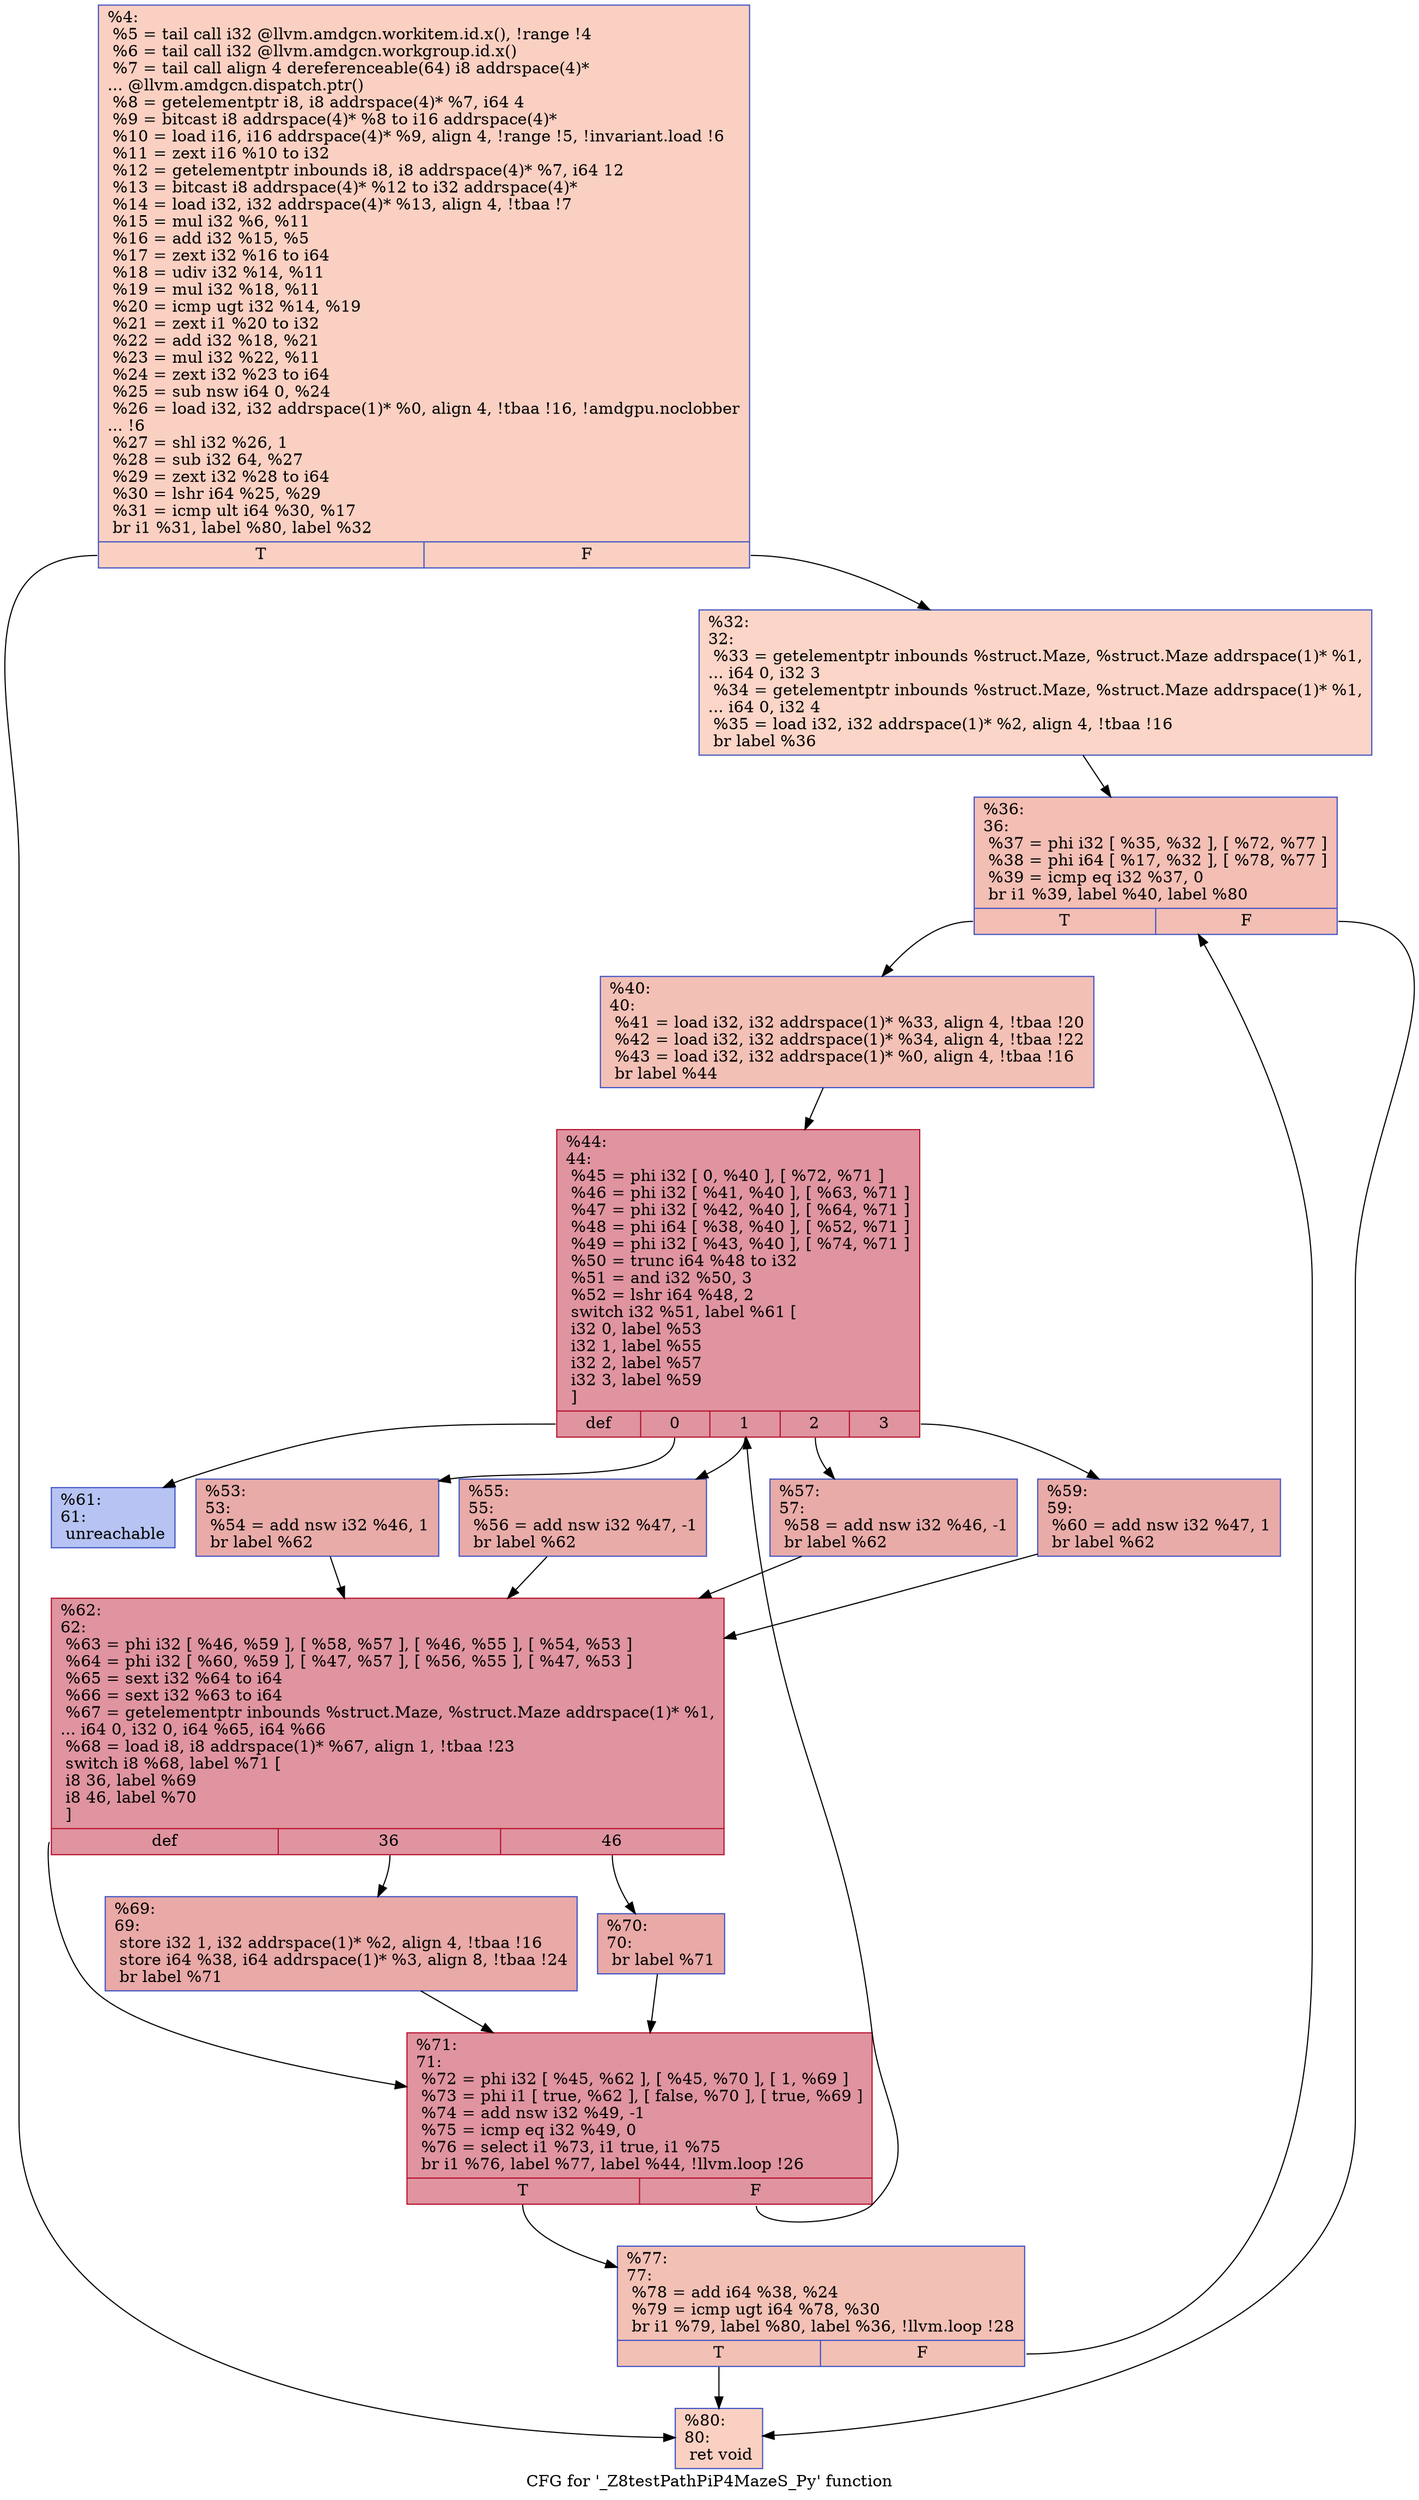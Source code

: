 digraph "CFG for '_Z8testPathPiP4MazeS_Py' function" {
	label="CFG for '_Z8testPathPiP4MazeS_Py' function";

	Node0x4e4ca20 [shape=record,color="#3d50c3ff", style=filled, fillcolor="#f3947570",label="{%4:\l  %5 = tail call i32 @llvm.amdgcn.workitem.id.x(), !range !4\l  %6 = tail call i32 @llvm.amdgcn.workgroup.id.x()\l  %7 = tail call align 4 dereferenceable(64) i8 addrspace(4)*\l... @llvm.amdgcn.dispatch.ptr()\l  %8 = getelementptr i8, i8 addrspace(4)* %7, i64 4\l  %9 = bitcast i8 addrspace(4)* %8 to i16 addrspace(4)*\l  %10 = load i16, i16 addrspace(4)* %9, align 4, !range !5, !invariant.load !6\l  %11 = zext i16 %10 to i32\l  %12 = getelementptr inbounds i8, i8 addrspace(4)* %7, i64 12\l  %13 = bitcast i8 addrspace(4)* %12 to i32 addrspace(4)*\l  %14 = load i32, i32 addrspace(4)* %13, align 4, !tbaa !7\l  %15 = mul i32 %6, %11\l  %16 = add i32 %15, %5\l  %17 = zext i32 %16 to i64\l  %18 = udiv i32 %14, %11\l  %19 = mul i32 %18, %11\l  %20 = icmp ugt i32 %14, %19\l  %21 = zext i1 %20 to i32\l  %22 = add i32 %18, %21\l  %23 = mul i32 %22, %11\l  %24 = zext i32 %23 to i64\l  %25 = sub nsw i64 0, %24\l  %26 = load i32, i32 addrspace(1)* %0, align 4, !tbaa !16, !amdgpu.noclobber\l... !6\l  %27 = shl i32 %26, 1\l  %28 = sub i32 64, %27\l  %29 = zext i32 %28 to i64\l  %30 = lshr i64 %25, %29\l  %31 = icmp ult i64 %30, %17\l  br i1 %31, label %80, label %32\l|{<s0>T|<s1>F}}"];
	Node0x4e4ca20:s0 -> Node0x4e52a90;
	Node0x4e4ca20:s1 -> Node0x4e52b20;
	Node0x4e52b20 [shape=record,color="#3d50c3ff", style=filled, fillcolor="#f5a08170",label="{%32:\l32:                                               \l  %33 = getelementptr inbounds %struct.Maze, %struct.Maze addrspace(1)* %1,\l... i64 0, i32 3\l  %34 = getelementptr inbounds %struct.Maze, %struct.Maze addrspace(1)* %1,\l... i64 0, i32 4\l  %35 = load i32, i32 addrspace(1)* %2, align 4, !tbaa !16\l  br label %36\l}"];
	Node0x4e52b20 -> Node0x4e535e0;
	Node0x4e535e0 [shape=record,color="#3d50c3ff", style=filled, fillcolor="#e36c5570",label="{%36:\l36:                                               \l  %37 = phi i32 [ %35, %32 ], [ %72, %77 ]\l  %38 = phi i64 [ %17, %32 ], [ %78, %77 ]\l  %39 = icmp eq i32 %37, 0\l  br i1 %39, label %40, label %80\l|{<s0>T|<s1>F}}"];
	Node0x4e535e0:s0 -> Node0x4e539f0;
	Node0x4e535e0:s1 -> Node0x4e52a90;
	Node0x4e539f0 [shape=record,color="#3d50c3ff", style=filled, fillcolor="#e5705870",label="{%40:\l40:                                               \l  %41 = load i32, i32 addrspace(1)* %33, align 4, !tbaa !20\l  %42 = load i32, i32 addrspace(1)* %34, align 4, !tbaa !22\l  %43 = load i32, i32 addrspace(1)* %0, align 4, !tbaa !16\l  br label %44\l}"];
	Node0x4e539f0 -> Node0x4e53ef0;
	Node0x4e53ef0 [shape=record,color="#b70d28ff", style=filled, fillcolor="#b70d2870",label="{%44:\l44:                                               \l  %45 = phi i32 [ 0, %40 ], [ %72, %71 ]\l  %46 = phi i32 [ %41, %40 ], [ %63, %71 ]\l  %47 = phi i32 [ %42, %40 ], [ %64, %71 ]\l  %48 = phi i64 [ %38, %40 ], [ %52, %71 ]\l  %49 = phi i32 [ %43, %40 ], [ %74, %71 ]\l  %50 = trunc i64 %48 to i32\l  %51 = and i32 %50, 3\l  %52 = lshr i64 %48, 2\l  switch i32 %51, label %61 [\l    i32 0, label %53\l    i32 1, label %55\l    i32 2, label %57\l    i32 3, label %59\l  ]\l|{<s0>def|<s1>0|<s2>1|<s3>2|<s4>3}}"];
	Node0x4e53ef0:s0 -> Node0x4e54700;
	Node0x4e53ef0:s1 -> Node0x4e54750;
	Node0x4e53ef0:s2 -> Node0x4e547e0;
	Node0x4e53ef0:s3 -> Node0x4e54870;
	Node0x4e53ef0:s4 -> Node0x4e54900;
	Node0x4e54750 [shape=record,color="#3d50c3ff", style=filled, fillcolor="#cc403a70",label="{%53:\l53:                                               \l  %54 = add nsw i32 %46, 1\l  br label %62\l}"];
	Node0x4e54750 -> Node0x4e54bc0;
	Node0x4e547e0 [shape=record,color="#3d50c3ff", style=filled, fillcolor="#cc403a70",label="{%55:\l55:                                               \l  %56 = add nsw i32 %47, -1\l  br label %62\l}"];
	Node0x4e547e0 -> Node0x4e54bc0;
	Node0x4e54870 [shape=record,color="#3d50c3ff", style=filled, fillcolor="#cc403a70",label="{%57:\l57:                                               \l  %58 = add nsw i32 %46, -1\l  br label %62\l}"];
	Node0x4e54870 -> Node0x4e54bc0;
	Node0x4e54900 [shape=record,color="#3d50c3ff", style=filled, fillcolor="#cc403a70",label="{%59:\l59:                                               \l  %60 = add nsw i32 %47, 1\l  br label %62\l}"];
	Node0x4e54900 -> Node0x4e54bc0;
	Node0x4e54700 [shape=record,color="#3d50c3ff", style=filled, fillcolor="#5977e370",label="{%61:\l61:                                               \l  unreachable\l}"];
	Node0x4e54bc0 [shape=record,color="#b70d28ff", style=filled, fillcolor="#b70d2870",label="{%62:\l62:                                               \l  %63 = phi i32 [ %46, %59 ], [ %58, %57 ], [ %46, %55 ], [ %54, %53 ]\l  %64 = phi i32 [ %60, %59 ], [ %47, %57 ], [ %56, %55 ], [ %47, %53 ]\l  %65 = sext i32 %64 to i64\l  %66 = sext i32 %63 to i64\l  %67 = getelementptr inbounds %struct.Maze, %struct.Maze addrspace(1)* %1,\l... i64 0, i32 0, i64 %65, i64 %66\l  %68 = load i8, i8 addrspace(1)* %67, align 1, !tbaa !23\l  switch i8 %68, label %71 [\l    i8 36, label %69\l    i8 46, label %70\l  ]\l|{<s0>def|<s1>36|<s2>46}}"];
	Node0x4e54bc0:s0 -> Node0x4e53ff0;
	Node0x4e54bc0:s1 -> Node0x4e55690;
	Node0x4e54bc0:s2 -> Node0x4e556e0;
	Node0x4e55690 [shape=record,color="#3d50c3ff", style=filled, fillcolor="#ca3b3770",label="{%69:\l69:                                               \l  store i32 1, i32 addrspace(1)* %2, align 4, !tbaa !16\l  store i64 %38, i64 addrspace(1)* %3, align 8, !tbaa !24\l  br label %71\l}"];
	Node0x4e55690 -> Node0x4e53ff0;
	Node0x4e556e0 [shape=record,color="#3d50c3ff", style=filled, fillcolor="#ca3b3770",label="{%70:\l70:                                               \l  br label %71\l}"];
	Node0x4e556e0 -> Node0x4e53ff0;
	Node0x4e53ff0 [shape=record,color="#b70d28ff", style=filled, fillcolor="#b70d2870",label="{%71:\l71:                                               \l  %72 = phi i32 [ %45, %62 ], [ %45, %70 ], [ 1, %69 ]\l  %73 = phi i1 [ true, %62 ], [ false, %70 ], [ true, %69 ]\l  %74 = add nsw i32 %49, -1\l  %75 = icmp eq i32 %49, 0\l  %76 = select i1 %73, i1 true, i1 %75\l  br i1 %76, label %77, label %44, !llvm.loop !26\l|{<s0>T|<s1>F}}"];
	Node0x4e53ff0:s0 -> Node0x4e536d0;
	Node0x4e53ff0:s1 -> Node0x4e53ef0;
	Node0x4e536d0 [shape=record,color="#3d50c3ff", style=filled, fillcolor="#e5705870",label="{%77:\l77:                                               \l  %78 = add i64 %38, %24\l  %79 = icmp ugt i64 %78, %30\l  br i1 %79, label %80, label %36, !llvm.loop !28\l|{<s0>T|<s1>F}}"];
	Node0x4e536d0:s0 -> Node0x4e52a90;
	Node0x4e536d0:s1 -> Node0x4e535e0;
	Node0x4e52a90 [shape=record,color="#3d50c3ff", style=filled, fillcolor="#f3947570",label="{%80:\l80:                                               \l  ret void\l}"];
}
